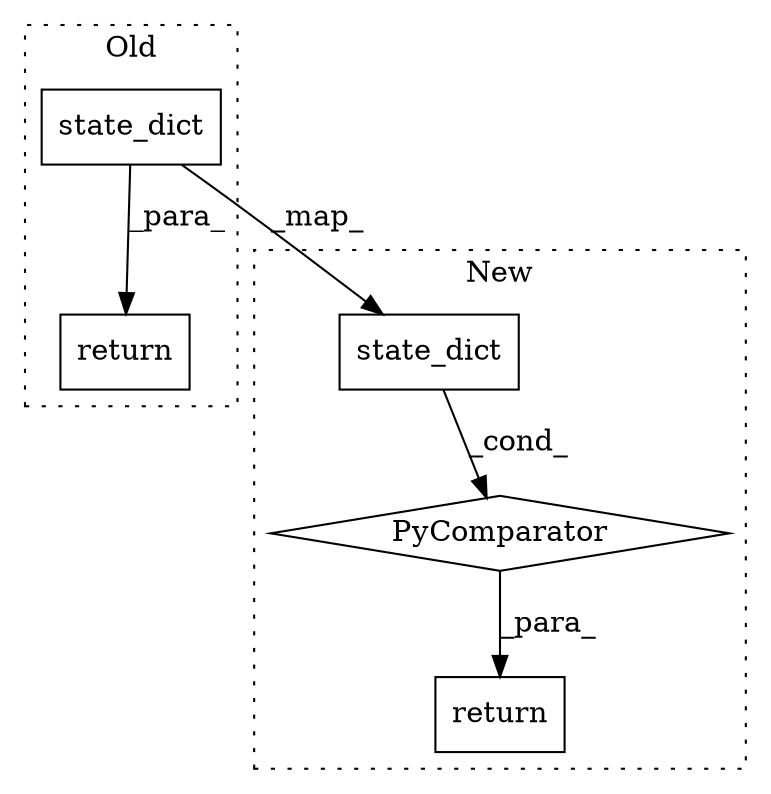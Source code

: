 digraph G {
subgraph cluster0 {
1 [label="state_dict" a="32" s="1002" l="12" shape="box"];
5 [label="return" a="41" s="990" l="7" shape="box"];
label = "Old";
style="dotted";
}
subgraph cluster1 {
2 [label="state_dict" a="32" s="1162" l="12" shape="box"];
3 [label="PyComparator" a="113" s="1140" l="51" shape="diamond"];
4 [label="return" a="41" s="1034" l="20" shape="box"];
label = "New";
style="dotted";
}
1 -> 2 [label="_map_"];
1 -> 5 [label="_para_"];
2 -> 3 [label="_cond_"];
3 -> 4 [label="_para_"];
}